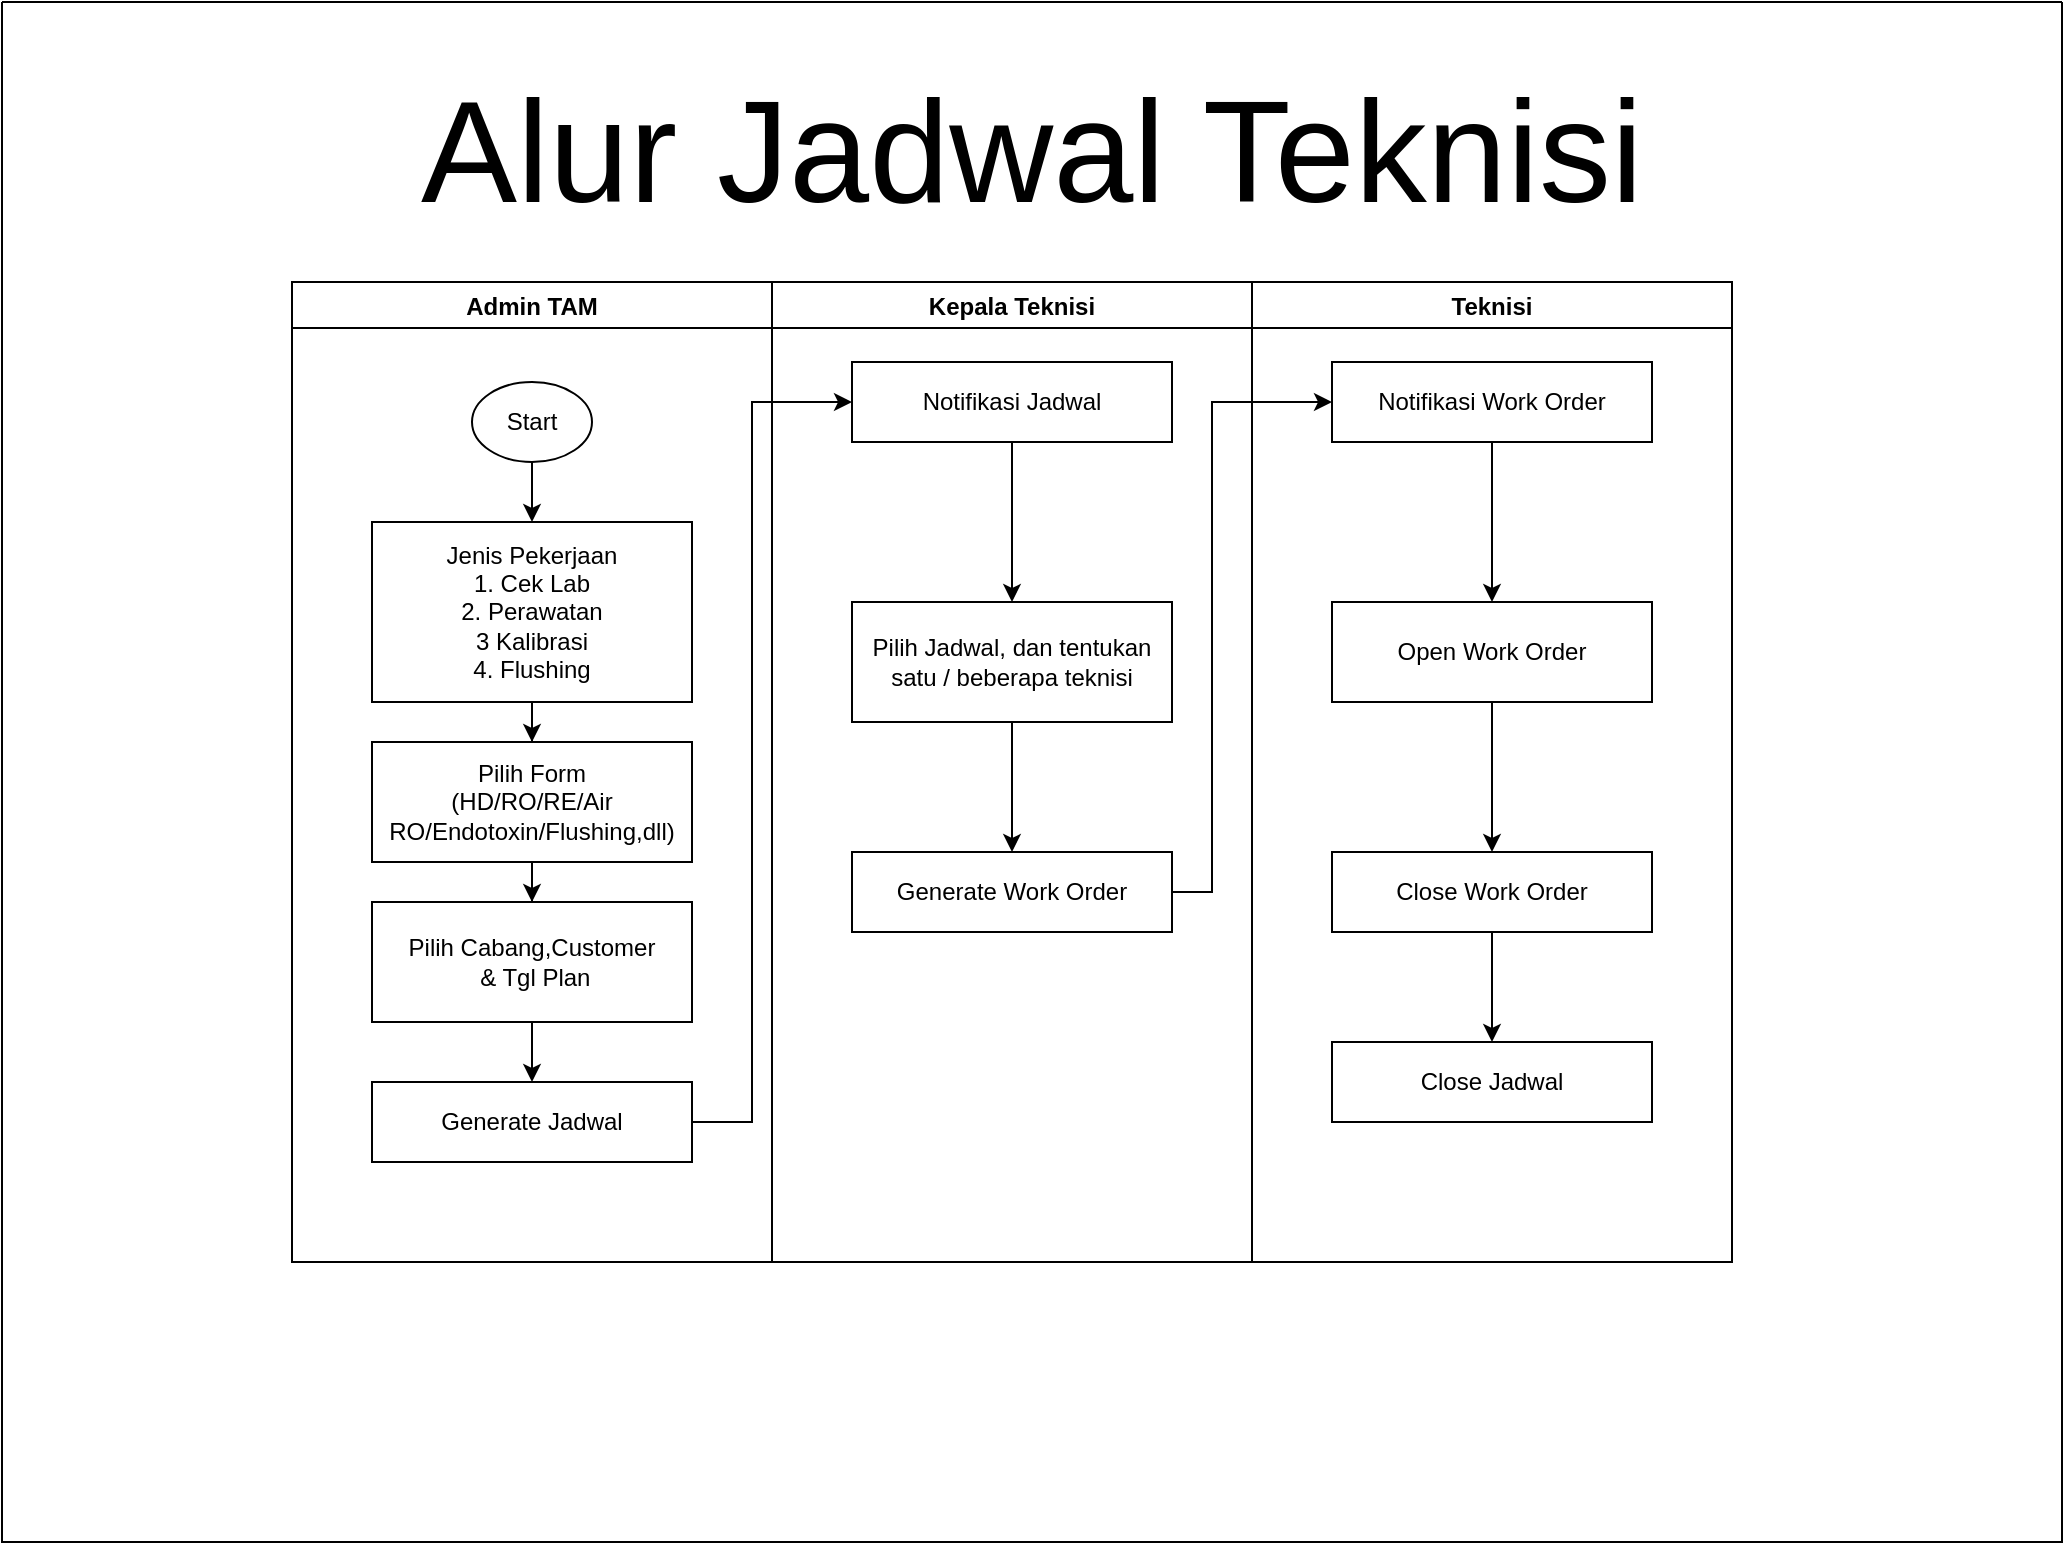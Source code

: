 <mxfile version="20.0.3" type="github">
  <diagram id="heF42tK0-nWUcTl0MbST" name="Page-1">
    <mxGraphModel dx="1102" dy="525" grid="1" gridSize="10" guides="1" tooltips="1" connect="1" arrows="1" fold="1" page="1" pageScale="1" pageWidth="1100" pageHeight="850" math="0" shadow="0">
      <root>
        <mxCell id="0" />
        <mxCell id="1" parent="0" />
        <mxCell id="oNU2_ZTcE6HAovYWYykF-1" value="" style="swimlane;startSize=0;" parent="1" vertex="1">
          <mxGeometry x="35" y="70" width="1030" height="770" as="geometry" />
        </mxCell>
        <mxCell id="oNU2_ZTcE6HAovYWYykF-2" value="Admin TAM" style="swimlane;" parent="oNU2_ZTcE6HAovYWYykF-1" vertex="1">
          <mxGeometry x="145" y="140" width="240" height="490" as="geometry" />
        </mxCell>
        <mxCell id="grdYsD_Fw5c4Xq2-s2eK-11" value="" style="edgeStyle=orthogonalEdgeStyle;rounded=0;orthogonalLoop=1;jettySize=auto;html=1;" parent="oNU2_ZTcE6HAovYWYykF-2" source="grdYsD_Fw5c4Xq2-s2eK-1" target="grdYsD_Fw5c4Xq2-s2eK-7" edge="1">
          <mxGeometry relative="1" as="geometry" />
        </mxCell>
        <mxCell id="grdYsD_Fw5c4Xq2-s2eK-1" value="Start" style="ellipse;whiteSpace=wrap;html=1;" parent="oNU2_ZTcE6HAovYWYykF-2" vertex="1">
          <mxGeometry x="90" y="50" width="60" height="40" as="geometry" />
        </mxCell>
        <mxCell id="grdYsD_Fw5c4Xq2-s2eK-12" value="" style="edgeStyle=orthogonalEdgeStyle;rounded=0;orthogonalLoop=1;jettySize=auto;html=1;" parent="oNU2_ZTcE6HAovYWYykF-2" source="grdYsD_Fw5c4Xq2-s2eK-7" target="grdYsD_Fw5c4Xq2-s2eK-8" edge="1">
          <mxGeometry relative="1" as="geometry" />
        </mxCell>
        <mxCell id="grdYsD_Fw5c4Xq2-s2eK-7" value="Jenis Pekerjaan&lt;br&gt;1. Cek Lab&lt;br&gt;2. Perawatan&lt;br&gt;3 Kalibrasi&lt;br&gt;4. Flushing" style="rounded=0;whiteSpace=wrap;html=1;" parent="oNU2_ZTcE6HAovYWYykF-2" vertex="1">
          <mxGeometry x="40" y="120" width="160" height="90" as="geometry" />
        </mxCell>
        <mxCell id="grdYsD_Fw5c4Xq2-s2eK-15" value="" style="edgeStyle=orthogonalEdgeStyle;rounded=0;orthogonalLoop=1;jettySize=auto;html=1;" parent="oNU2_ZTcE6HAovYWYykF-2" source="grdYsD_Fw5c4Xq2-s2eK-8" target="grdYsD_Fw5c4Xq2-s2eK-9" edge="1">
          <mxGeometry relative="1" as="geometry" />
        </mxCell>
        <mxCell id="grdYsD_Fw5c4Xq2-s2eK-8" value="Pilih Form&lt;br&gt;(HD/RO/RE/Air RO/Endotoxin/Flushing,dll)" style="rounded=0;whiteSpace=wrap;html=1;" parent="oNU2_ZTcE6HAovYWYykF-2" vertex="1">
          <mxGeometry x="40" y="230" width="160" height="60" as="geometry" />
        </mxCell>
        <mxCell id="grdYsD_Fw5c4Xq2-s2eK-18" value="" style="edgeStyle=orthogonalEdgeStyle;rounded=0;orthogonalLoop=1;jettySize=auto;html=1;" parent="oNU2_ZTcE6HAovYWYykF-2" source="grdYsD_Fw5c4Xq2-s2eK-9" target="grdYsD_Fw5c4Xq2-s2eK-17" edge="1">
          <mxGeometry relative="1" as="geometry" />
        </mxCell>
        <mxCell id="grdYsD_Fw5c4Xq2-s2eK-9" value="Pilih Cabang,Customer&lt;br&gt;&amp;nbsp;&amp;amp; Tgl Plan" style="rounded=0;whiteSpace=wrap;html=1;" parent="oNU2_ZTcE6HAovYWYykF-2" vertex="1">
          <mxGeometry x="40" y="310" width="160" height="60" as="geometry" />
        </mxCell>
        <mxCell id="grdYsD_Fw5c4Xq2-s2eK-17" value="Generate Jadwal" style="rounded=0;whiteSpace=wrap;html=1;" parent="oNU2_ZTcE6HAovYWYykF-2" vertex="1">
          <mxGeometry x="40" y="400" width="160" height="40" as="geometry" />
        </mxCell>
        <mxCell id="oNU2_ZTcE6HAovYWYykF-7" value="Kepala Teknisi" style="swimlane;" parent="oNU2_ZTcE6HAovYWYykF-1" vertex="1">
          <mxGeometry x="385" y="140" width="240" height="490" as="geometry" />
        </mxCell>
        <mxCell id="grdYsD_Fw5c4Xq2-s2eK-28" value="" style="edgeStyle=orthogonalEdgeStyle;rounded=0;orthogonalLoop=1;jettySize=auto;html=1;" parent="oNU2_ZTcE6HAovYWYykF-7" source="grdYsD_Fw5c4Xq2-s2eK-19" target="grdYsD_Fw5c4Xq2-s2eK-21" edge="1">
          <mxGeometry relative="1" as="geometry" />
        </mxCell>
        <mxCell id="grdYsD_Fw5c4Xq2-s2eK-19" value="Notifikasi Jadwal" style="rounded=0;whiteSpace=wrap;html=1;" parent="oNU2_ZTcE6HAovYWYykF-7" vertex="1">
          <mxGeometry x="40" y="40" width="160" height="40" as="geometry" />
        </mxCell>
        <mxCell id="grdYsD_Fw5c4Xq2-s2eK-29" value="" style="edgeStyle=orthogonalEdgeStyle;rounded=0;orthogonalLoop=1;jettySize=auto;html=1;" parent="oNU2_ZTcE6HAovYWYykF-7" source="grdYsD_Fw5c4Xq2-s2eK-21" target="grdYsD_Fw5c4Xq2-s2eK-22" edge="1">
          <mxGeometry relative="1" as="geometry" />
        </mxCell>
        <mxCell id="grdYsD_Fw5c4Xq2-s2eK-21" value="Pilih Jadwal, dan tentukan satu / beberapa teknisi" style="rounded=0;whiteSpace=wrap;html=1;" parent="oNU2_ZTcE6HAovYWYykF-7" vertex="1">
          <mxGeometry x="40" y="160" width="160" height="60" as="geometry" />
        </mxCell>
        <mxCell id="grdYsD_Fw5c4Xq2-s2eK-22" value="Generate Work Order" style="rounded=0;whiteSpace=wrap;html=1;" parent="oNU2_ZTcE6HAovYWYykF-7" vertex="1">
          <mxGeometry x="40" y="285" width="160" height="40" as="geometry" />
        </mxCell>
        <mxCell id="oNU2_ZTcE6HAovYWYykF-8" value="Teknisi" style="swimlane;" parent="oNU2_ZTcE6HAovYWYykF-1" vertex="1">
          <mxGeometry x="625" y="140" width="240" height="490" as="geometry" />
        </mxCell>
        <mxCell id="grdYsD_Fw5c4Xq2-s2eK-30" value="" style="edgeStyle=orthogonalEdgeStyle;rounded=0;orthogonalLoop=1;jettySize=auto;html=1;" parent="oNU2_ZTcE6HAovYWYykF-8" source="grdYsD_Fw5c4Xq2-s2eK-23" target="grdYsD_Fw5c4Xq2-s2eK-24" edge="1">
          <mxGeometry relative="1" as="geometry" />
        </mxCell>
        <mxCell id="grdYsD_Fw5c4Xq2-s2eK-23" value="Notifikasi Work Order" style="rounded=0;whiteSpace=wrap;html=1;" parent="oNU2_ZTcE6HAovYWYykF-8" vertex="1">
          <mxGeometry x="40" y="40" width="160" height="40" as="geometry" />
        </mxCell>
        <mxCell id="grdYsD_Fw5c4Xq2-s2eK-31" value="" style="edgeStyle=orthogonalEdgeStyle;rounded=0;orthogonalLoop=1;jettySize=auto;html=1;" parent="oNU2_ZTcE6HAovYWYykF-8" source="grdYsD_Fw5c4Xq2-s2eK-24" target="grdYsD_Fw5c4Xq2-s2eK-25" edge="1">
          <mxGeometry relative="1" as="geometry" />
        </mxCell>
        <mxCell id="grdYsD_Fw5c4Xq2-s2eK-24" value="Open Work Order" style="rounded=0;whiteSpace=wrap;html=1;" parent="oNU2_ZTcE6HAovYWYykF-8" vertex="1">
          <mxGeometry x="40" y="160" width="160" height="50" as="geometry" />
        </mxCell>
        <mxCell id="grdYsD_Fw5c4Xq2-s2eK-32" value="" style="edgeStyle=orthogonalEdgeStyle;rounded=0;orthogonalLoop=1;jettySize=auto;html=1;" parent="oNU2_ZTcE6HAovYWYykF-8" source="grdYsD_Fw5c4Xq2-s2eK-25" target="grdYsD_Fw5c4Xq2-s2eK-26" edge="1">
          <mxGeometry relative="1" as="geometry" />
        </mxCell>
        <mxCell id="grdYsD_Fw5c4Xq2-s2eK-25" value="Close Work Order" style="rounded=0;whiteSpace=wrap;html=1;" parent="oNU2_ZTcE6HAovYWYykF-8" vertex="1">
          <mxGeometry x="40" y="285" width="160" height="40" as="geometry" />
        </mxCell>
        <mxCell id="grdYsD_Fw5c4Xq2-s2eK-26" value="Close Jadwal" style="rounded=0;whiteSpace=wrap;html=1;" parent="oNU2_ZTcE6HAovYWYykF-8" vertex="1">
          <mxGeometry x="40" y="380" width="160" height="40" as="geometry" />
        </mxCell>
        <mxCell id="grdYsD_Fw5c4Xq2-s2eK-20" style="edgeStyle=orthogonalEdgeStyle;rounded=0;orthogonalLoop=1;jettySize=auto;html=1;entryX=0;entryY=0.5;entryDx=0;entryDy=0;" parent="oNU2_ZTcE6HAovYWYykF-1" source="grdYsD_Fw5c4Xq2-s2eK-17" target="grdYsD_Fw5c4Xq2-s2eK-19" edge="1">
          <mxGeometry relative="1" as="geometry">
            <Array as="points">
              <mxPoint x="375" y="560" />
              <mxPoint x="375" y="200" />
            </Array>
          </mxGeometry>
        </mxCell>
        <mxCell id="grdYsD_Fw5c4Xq2-s2eK-33" style="edgeStyle=orthogonalEdgeStyle;rounded=0;orthogonalLoop=1;jettySize=auto;html=1;entryX=0;entryY=0.5;entryDx=0;entryDy=0;" parent="oNU2_ZTcE6HAovYWYykF-1" source="grdYsD_Fw5c4Xq2-s2eK-22" target="grdYsD_Fw5c4Xq2-s2eK-23" edge="1">
          <mxGeometry relative="1" as="geometry">
            <Array as="points">
              <mxPoint x="605" y="445" />
              <mxPoint x="605" y="200" />
            </Array>
          </mxGeometry>
        </mxCell>
        <mxCell id="grdYsD_Fw5c4Xq2-s2eK-34" value="Alur Jadwal Teknisi" style="text;html=1;strokeColor=none;fillColor=none;align=center;verticalAlign=middle;whiteSpace=wrap;rounded=0;fontSize=72;" parent="oNU2_ZTcE6HAovYWYykF-1" vertex="1">
          <mxGeometry x="50" y="60" width="930" height="30" as="geometry" />
        </mxCell>
      </root>
    </mxGraphModel>
  </diagram>
</mxfile>

